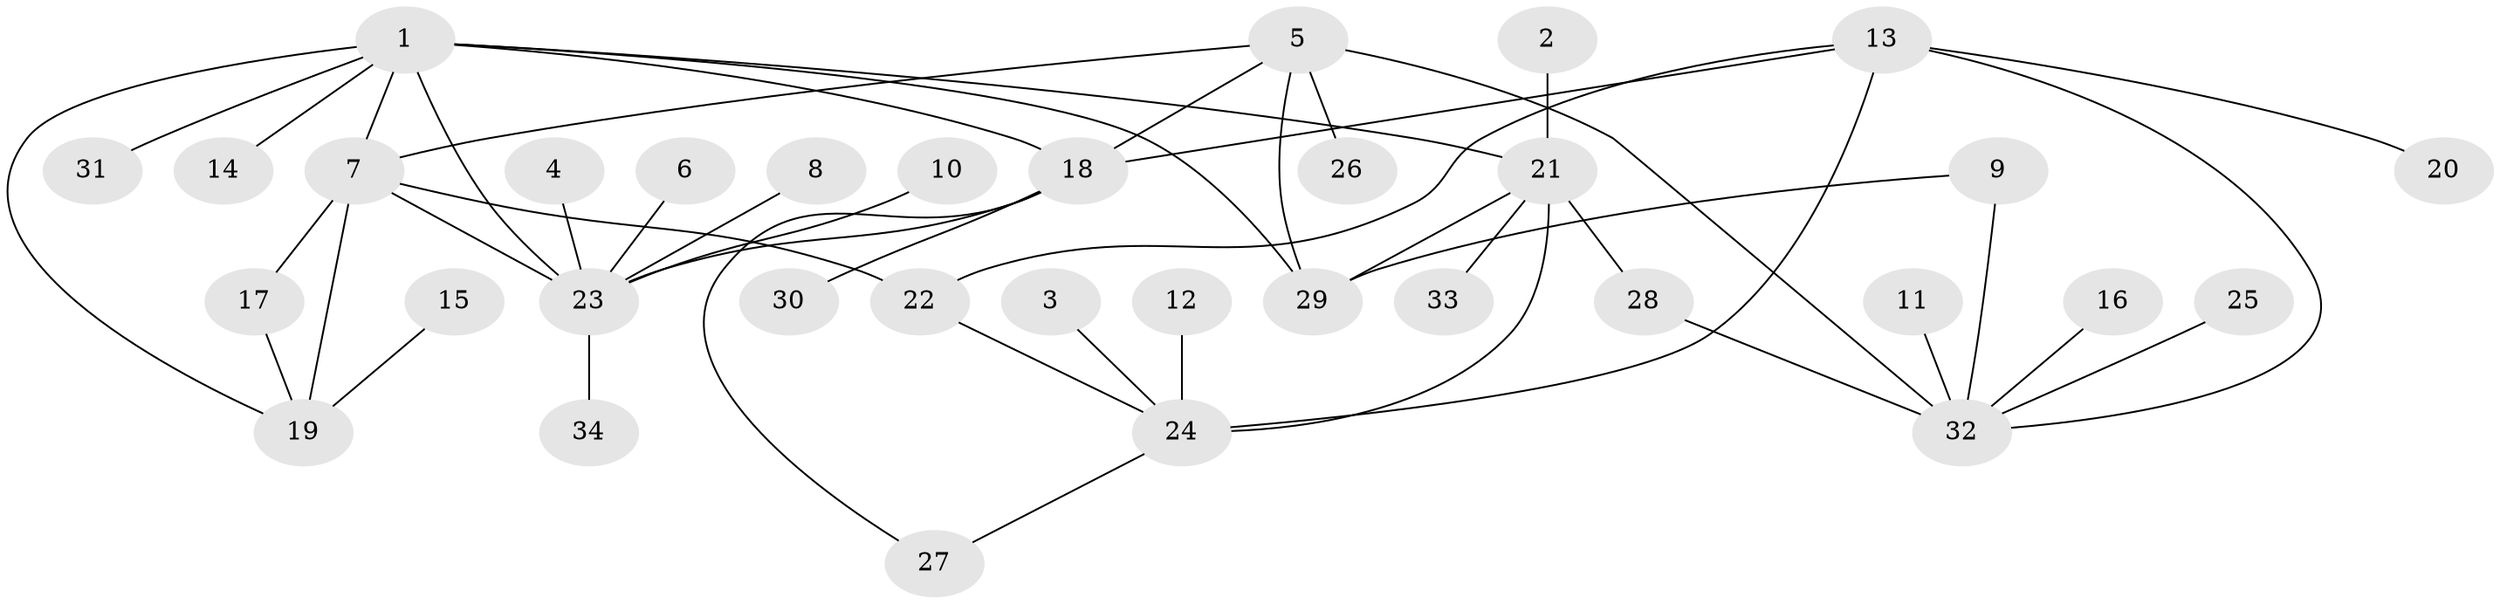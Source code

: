 // original degree distribution, {5: 0.04477611940298507, 10: 0.029850746268656716, 4: 0.04477611940298507, 7: 0.04477611940298507, 6: 0.04477611940298507, 9: 0.014925373134328358, 1: 0.582089552238806, 2: 0.13432835820895522, 3: 0.05970149253731343}
// Generated by graph-tools (version 1.1) at 2025/37/03/04/25 23:37:31]
// undirected, 34 vertices, 47 edges
graph export_dot {
  node [color=gray90,style=filled];
  1;
  2;
  3;
  4;
  5;
  6;
  7;
  8;
  9;
  10;
  11;
  12;
  13;
  14;
  15;
  16;
  17;
  18;
  19;
  20;
  21;
  22;
  23;
  24;
  25;
  26;
  27;
  28;
  29;
  30;
  31;
  32;
  33;
  34;
  1 -- 7 [weight=1.0];
  1 -- 14 [weight=1.0];
  1 -- 18 [weight=1.0];
  1 -- 19 [weight=1.0];
  1 -- 21 [weight=1.0];
  1 -- 23 [weight=1.0];
  1 -- 29 [weight=1.0];
  1 -- 31 [weight=1.0];
  2 -- 21 [weight=1.0];
  3 -- 24 [weight=1.0];
  4 -- 23 [weight=1.0];
  5 -- 7 [weight=1.0];
  5 -- 18 [weight=1.0];
  5 -- 26 [weight=1.0];
  5 -- 29 [weight=1.0];
  5 -- 32 [weight=2.0];
  6 -- 23 [weight=1.0];
  7 -- 17 [weight=1.0];
  7 -- 19 [weight=1.0];
  7 -- 22 [weight=1.0];
  7 -- 23 [weight=1.0];
  8 -- 23 [weight=1.0];
  9 -- 29 [weight=1.0];
  9 -- 32 [weight=1.0];
  10 -- 23 [weight=1.0];
  11 -- 32 [weight=1.0];
  12 -- 24 [weight=1.0];
  13 -- 18 [weight=1.0];
  13 -- 20 [weight=1.0];
  13 -- 22 [weight=1.0];
  13 -- 24 [weight=1.0];
  13 -- 32 [weight=1.0];
  15 -- 19 [weight=1.0];
  16 -- 32 [weight=1.0];
  17 -- 19 [weight=1.0];
  18 -- 23 [weight=1.0];
  18 -- 27 [weight=1.0];
  18 -- 30 [weight=1.0];
  21 -- 24 [weight=2.0];
  21 -- 28 [weight=1.0];
  21 -- 29 [weight=1.0];
  21 -- 33 [weight=1.0];
  22 -- 24 [weight=1.0];
  23 -- 34 [weight=1.0];
  24 -- 27 [weight=1.0];
  25 -- 32 [weight=1.0];
  28 -- 32 [weight=1.0];
}
